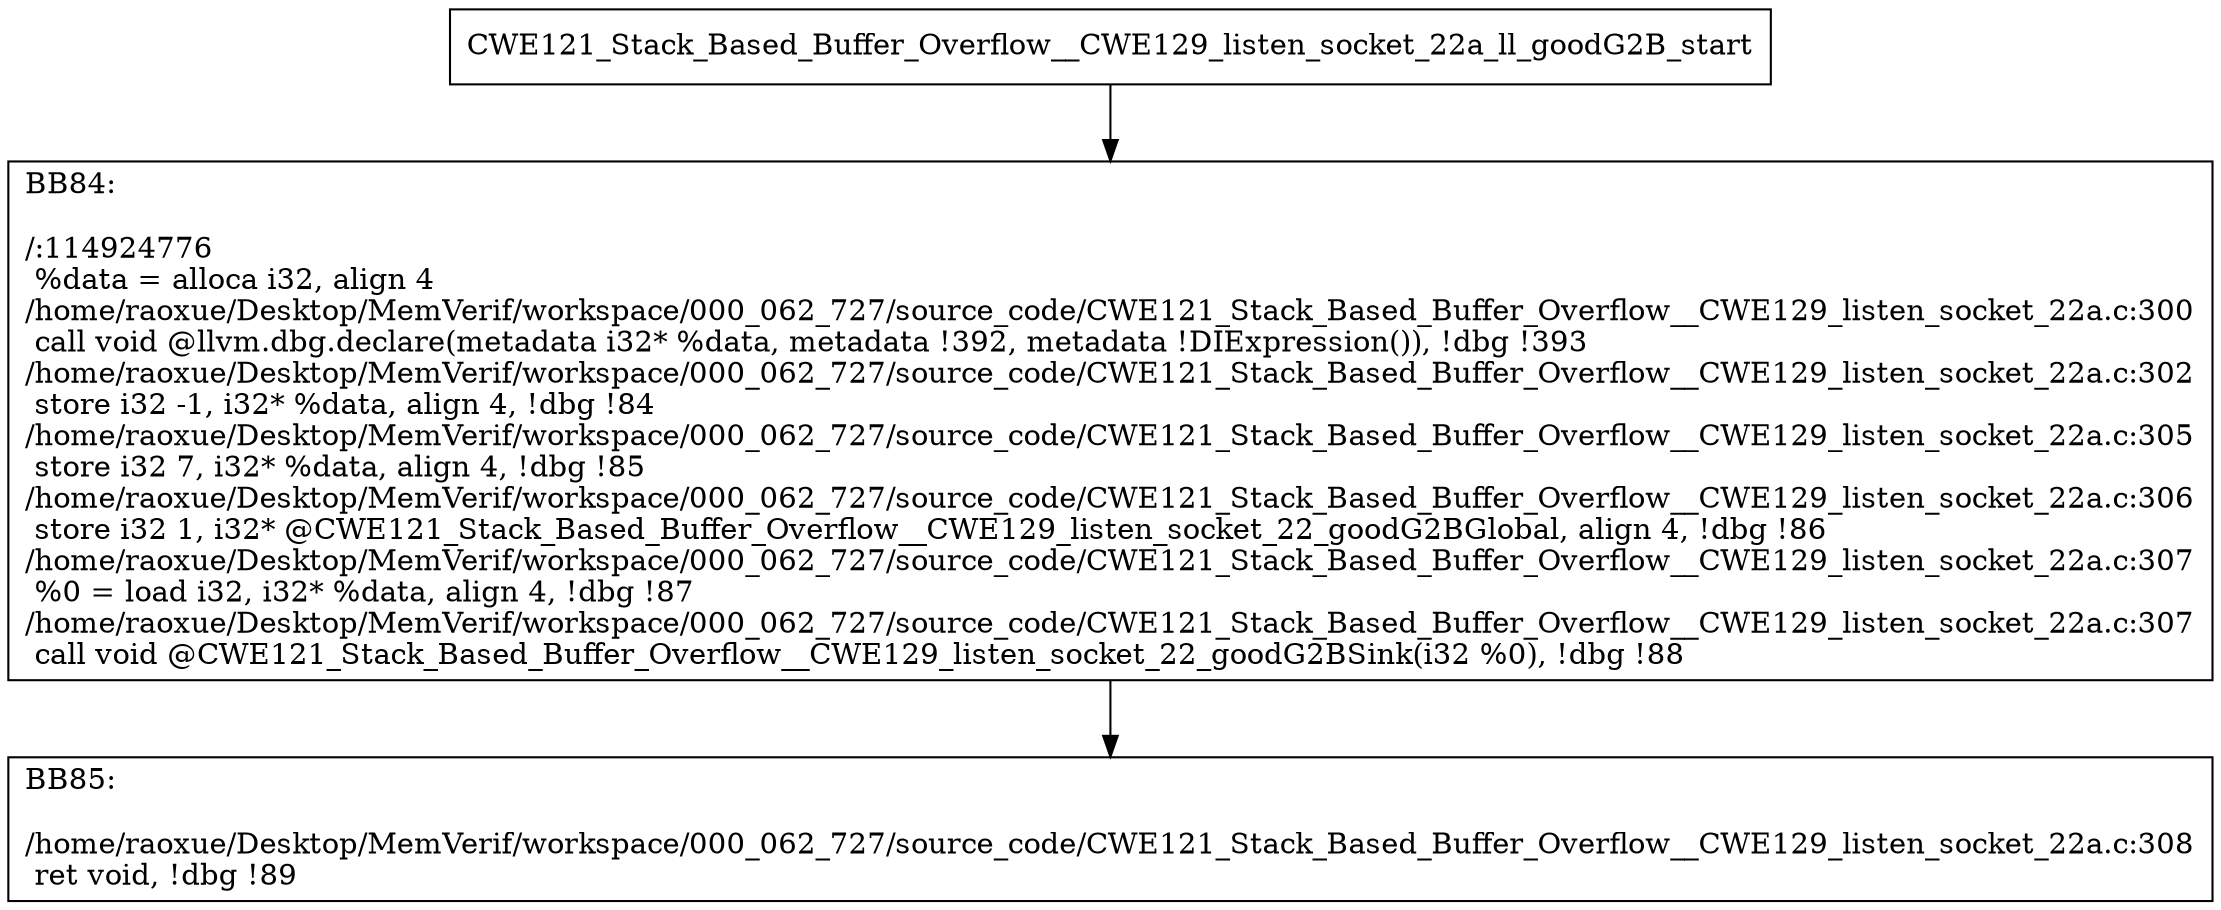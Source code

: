 digraph "CFG for'CWE121_Stack_Based_Buffer_Overflow__CWE129_listen_socket_22a_ll_goodG2B' function" {
	BBCWE121_Stack_Based_Buffer_Overflow__CWE129_listen_socket_22a_ll_goodG2B_start[shape=record,label="{CWE121_Stack_Based_Buffer_Overflow__CWE129_listen_socket_22a_ll_goodG2B_start}"];
	BBCWE121_Stack_Based_Buffer_Overflow__CWE129_listen_socket_22a_ll_goodG2B_start-> CWE121_Stack_Based_Buffer_Overflow__CWE129_listen_socket_22a_ll_goodG2BBB84;
	CWE121_Stack_Based_Buffer_Overflow__CWE129_listen_socket_22a_ll_goodG2BBB84 [shape=record, label="{BB84:\l\l/:114924776\l
  %data = alloca i32, align 4\l
/home/raoxue/Desktop/MemVerif/workspace/000_062_727/source_code/CWE121_Stack_Based_Buffer_Overflow__CWE129_listen_socket_22a.c:300\l
  call void @llvm.dbg.declare(metadata i32* %data, metadata !392, metadata !DIExpression()), !dbg !393\l
/home/raoxue/Desktop/MemVerif/workspace/000_062_727/source_code/CWE121_Stack_Based_Buffer_Overflow__CWE129_listen_socket_22a.c:302\l
  store i32 -1, i32* %data, align 4, !dbg !84\l
/home/raoxue/Desktop/MemVerif/workspace/000_062_727/source_code/CWE121_Stack_Based_Buffer_Overflow__CWE129_listen_socket_22a.c:305\l
  store i32 7, i32* %data, align 4, !dbg !85\l
/home/raoxue/Desktop/MemVerif/workspace/000_062_727/source_code/CWE121_Stack_Based_Buffer_Overflow__CWE129_listen_socket_22a.c:306\l
  store i32 1, i32* @CWE121_Stack_Based_Buffer_Overflow__CWE129_listen_socket_22_goodG2BGlobal, align 4, !dbg !86\l
/home/raoxue/Desktop/MemVerif/workspace/000_062_727/source_code/CWE121_Stack_Based_Buffer_Overflow__CWE129_listen_socket_22a.c:307\l
  %0 = load i32, i32* %data, align 4, !dbg !87\l
/home/raoxue/Desktop/MemVerif/workspace/000_062_727/source_code/CWE121_Stack_Based_Buffer_Overflow__CWE129_listen_socket_22a.c:307\l
  call void @CWE121_Stack_Based_Buffer_Overflow__CWE129_listen_socket_22_goodG2BSink(i32 %0), !dbg !88\l
}"];
	CWE121_Stack_Based_Buffer_Overflow__CWE129_listen_socket_22a_ll_goodG2BBB84-> CWE121_Stack_Based_Buffer_Overflow__CWE129_listen_socket_22a_ll_goodG2BBB85;
	CWE121_Stack_Based_Buffer_Overflow__CWE129_listen_socket_22a_ll_goodG2BBB85 [shape=record, label="{BB85:\l\l/home/raoxue/Desktop/MemVerif/workspace/000_062_727/source_code/CWE121_Stack_Based_Buffer_Overflow__CWE129_listen_socket_22a.c:308\l
  ret void, !dbg !89\l
}"];
}
